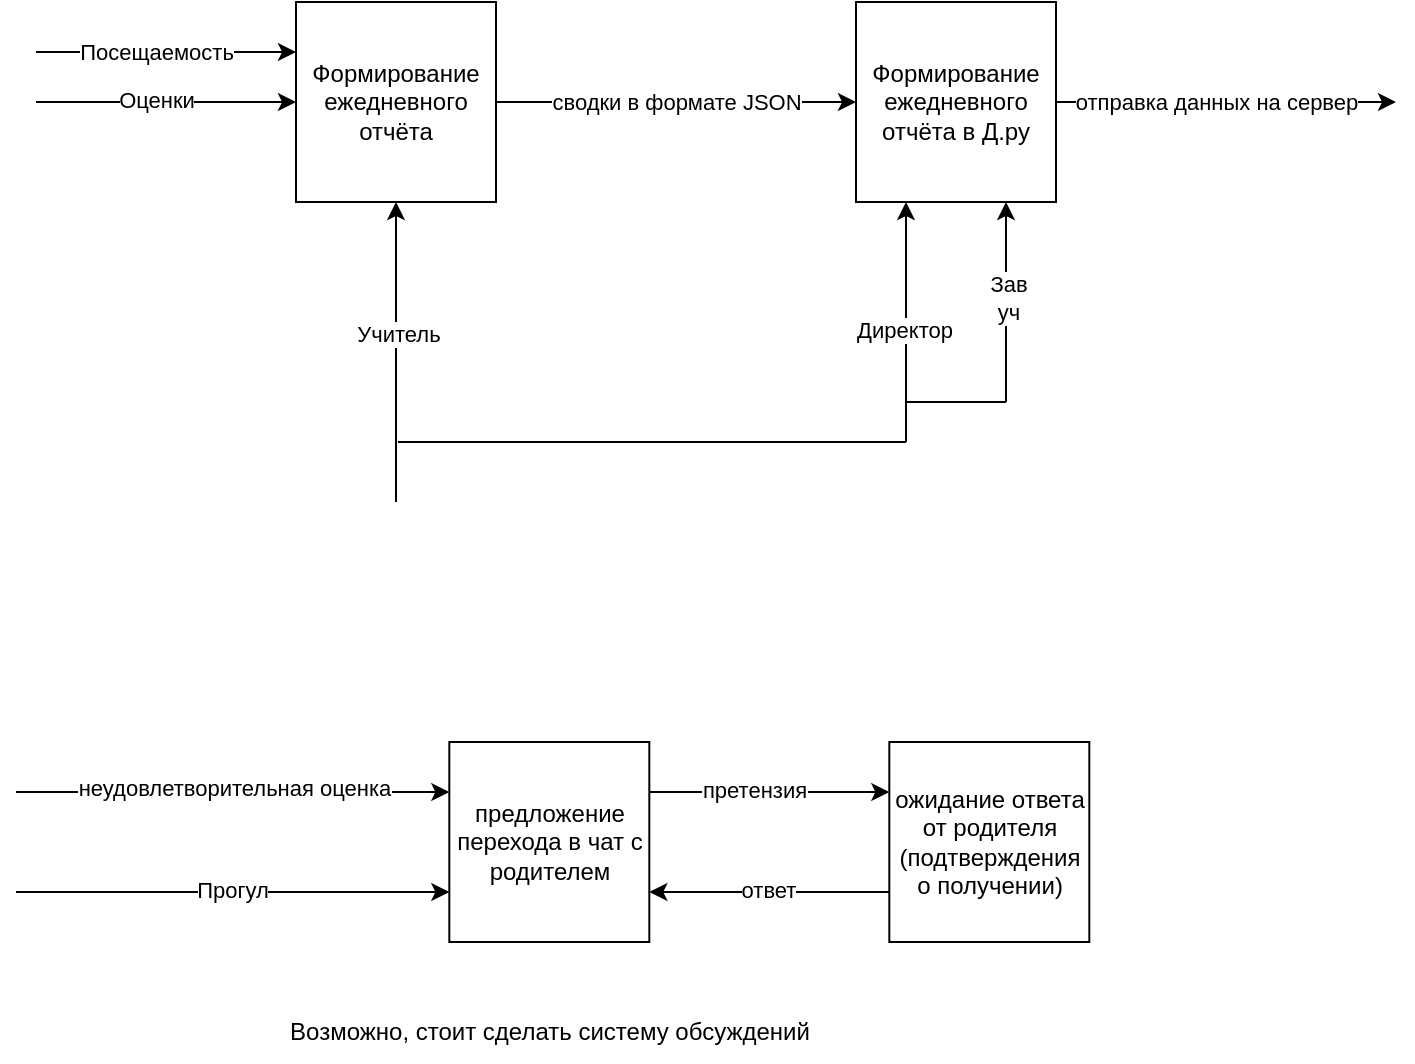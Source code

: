 <mxfile version="26.2.13">
  <diagram name="Page-1" id="b520641d-4fe3-3701-9064-5fc419738815">
    <mxGraphModel dx="572" dy="417" grid="1" gridSize="10" guides="1" tooltips="1" connect="1" arrows="1" fold="1" page="1" pageScale="1" pageWidth="1100" pageHeight="850" background="none" math="0" shadow="0">
      <root>
        <mxCell id="0" />
        <mxCell id="1" parent="0" />
        <mxCell id="a_KQKZES5FVJ7V8btjNu-5" value="Формирование ежедневного отчёта" style="whiteSpace=wrap;html=1;aspect=fixed;" vertex="1" parent="1">
          <mxGeometry x="170" y="30" width="100" height="100" as="geometry" />
        </mxCell>
        <mxCell id="a_KQKZES5FVJ7V8btjNu-7" value="Формирование ежедневного отчёта в Д.ру" style="whiteSpace=wrap;html=1;aspect=fixed;" vertex="1" parent="1">
          <mxGeometry x="450" y="30" width="100" height="100" as="geometry" />
        </mxCell>
        <mxCell id="a_KQKZES5FVJ7V8btjNu-8" value="" style="endArrow=classic;html=1;rounded=0;entryX=0;entryY=0.25;entryDx=0;entryDy=0;" edge="1" parent="1" target="a_KQKZES5FVJ7V8btjNu-5">
          <mxGeometry width="50" height="50" relative="1" as="geometry">
            <mxPoint x="40" y="55" as="sourcePoint" />
            <mxPoint x="360" y="190" as="targetPoint" />
          </mxGeometry>
        </mxCell>
        <mxCell id="a_KQKZES5FVJ7V8btjNu-9" value="Посещаемость" style="edgeLabel;html=1;align=center;verticalAlign=middle;resizable=0;points=[];" vertex="1" connectable="0" parent="a_KQKZES5FVJ7V8btjNu-8">
          <mxGeometry x="-0.226" relative="1" as="geometry">
            <mxPoint x="9" as="offset" />
          </mxGeometry>
        </mxCell>
        <mxCell id="a_KQKZES5FVJ7V8btjNu-10" value="" style="endArrow=classic;html=1;rounded=0;entryX=0;entryY=0.5;entryDx=0;entryDy=0;" edge="1" parent="1" target="a_KQKZES5FVJ7V8btjNu-5">
          <mxGeometry width="50" height="50" relative="1" as="geometry">
            <mxPoint x="40" y="80" as="sourcePoint" />
            <mxPoint x="360" y="190" as="targetPoint" />
          </mxGeometry>
        </mxCell>
        <mxCell id="a_KQKZES5FVJ7V8btjNu-11" value="Оценки" style="edgeLabel;html=1;align=center;verticalAlign=middle;resizable=0;points=[];" vertex="1" connectable="0" parent="a_KQKZES5FVJ7V8btjNu-10">
          <mxGeometry x="-0.277" y="1" relative="1" as="geometry">
            <mxPoint x="13" as="offset" />
          </mxGeometry>
        </mxCell>
        <mxCell id="a_KQKZES5FVJ7V8btjNu-12" value="" style="endArrow=classic;html=1;rounded=0;entryX=0;entryY=0.5;entryDx=0;entryDy=0;exitX=1;exitY=0.5;exitDx=0;exitDy=0;" edge="1" parent="1" source="a_KQKZES5FVJ7V8btjNu-5" target="a_KQKZES5FVJ7V8btjNu-7">
          <mxGeometry width="50" height="50" relative="1" as="geometry">
            <mxPoint x="310" y="240" as="sourcePoint" />
            <mxPoint x="360" y="190" as="targetPoint" />
          </mxGeometry>
        </mxCell>
        <mxCell id="a_KQKZES5FVJ7V8btjNu-13" value="сводки в формате JSON" style="edgeLabel;html=1;align=center;verticalAlign=middle;resizable=0;points=[];" vertex="1" connectable="0" parent="a_KQKZES5FVJ7V8btjNu-12">
          <mxGeometry x="-0.231" relative="1" as="geometry">
            <mxPoint x="21" as="offset" />
          </mxGeometry>
        </mxCell>
        <mxCell id="a_KQKZES5FVJ7V8btjNu-14" value="" style="endArrow=classic;html=1;rounded=0;entryX=0.5;entryY=1;entryDx=0;entryDy=0;" edge="1" parent="1" target="a_KQKZES5FVJ7V8btjNu-5">
          <mxGeometry width="50" height="50" relative="1" as="geometry">
            <mxPoint x="220" y="280" as="sourcePoint" />
            <mxPoint x="370" y="170" as="targetPoint" />
          </mxGeometry>
        </mxCell>
        <mxCell id="a_KQKZES5FVJ7V8btjNu-15" value="Учитель" style="edgeLabel;html=1;align=center;verticalAlign=middle;resizable=0;points=[];" vertex="1" connectable="0" parent="a_KQKZES5FVJ7V8btjNu-14">
          <mxGeometry x="0.13" y="-1" relative="1" as="geometry">
            <mxPoint as="offset" />
          </mxGeometry>
        </mxCell>
        <mxCell id="a_KQKZES5FVJ7V8btjNu-16" value="" style="endArrow=classic;html=1;rounded=0;entryX=0.25;entryY=1;entryDx=0;entryDy=0;" edge="1" parent="1" target="a_KQKZES5FVJ7V8btjNu-7">
          <mxGeometry width="50" height="50" relative="1" as="geometry">
            <mxPoint x="475" y="250" as="sourcePoint" />
            <mxPoint x="370" y="170" as="targetPoint" />
          </mxGeometry>
        </mxCell>
        <mxCell id="a_KQKZES5FVJ7V8btjNu-19" value="Директор" style="edgeLabel;html=1;align=center;verticalAlign=middle;resizable=0;points=[];" vertex="1" connectable="0" parent="a_KQKZES5FVJ7V8btjNu-16">
          <mxGeometry x="-0.062" y="1" relative="1" as="geometry">
            <mxPoint as="offset" />
          </mxGeometry>
        </mxCell>
        <mxCell id="a_KQKZES5FVJ7V8btjNu-17" value="" style="endArrow=none;html=1;rounded=0;" edge="1" parent="1">
          <mxGeometry width="50" height="50" relative="1" as="geometry">
            <mxPoint x="475" y="250" as="sourcePoint" />
            <mxPoint x="221" y="250" as="targetPoint" />
            <Array as="points">
              <mxPoint x="350" y="250" />
            </Array>
          </mxGeometry>
        </mxCell>
        <mxCell id="a_KQKZES5FVJ7V8btjNu-20" value="" style="endArrow=none;html=1;rounded=0;" edge="1" parent="1">
          <mxGeometry width="50" height="50" relative="1" as="geometry">
            <mxPoint x="475" y="230" as="sourcePoint" />
            <mxPoint x="525" y="230" as="targetPoint" />
            <Array as="points">
              <mxPoint x="495" y="230" />
            </Array>
          </mxGeometry>
        </mxCell>
        <mxCell id="a_KQKZES5FVJ7V8btjNu-21" value="" style="endArrow=classic;html=1;rounded=0;entryX=0.75;entryY=1;entryDx=0;entryDy=0;" edge="1" parent="1" target="a_KQKZES5FVJ7V8btjNu-7">
          <mxGeometry width="50" height="50" relative="1" as="geometry">
            <mxPoint x="525" y="230" as="sourcePoint" />
            <mxPoint x="370" y="170" as="targetPoint" />
          </mxGeometry>
        </mxCell>
        <mxCell id="a_KQKZES5FVJ7V8btjNu-22" value="&lt;div&gt;Зав&lt;/div&gt;&lt;div&gt;уч&lt;/div&gt;" style="edgeLabel;html=1;align=center;verticalAlign=middle;resizable=0;points=[];" vertex="1" connectable="0" parent="a_KQKZES5FVJ7V8btjNu-21">
          <mxGeometry x="0.043" y="-1" relative="1" as="geometry">
            <mxPoint as="offset" />
          </mxGeometry>
        </mxCell>
        <mxCell id="a_KQKZES5FVJ7V8btjNu-23" value="" style="endArrow=classic;html=1;rounded=0;exitX=1;exitY=0.5;exitDx=0;exitDy=0;" edge="1" parent="1" source="a_KQKZES5FVJ7V8btjNu-7">
          <mxGeometry width="50" height="50" relative="1" as="geometry">
            <mxPoint x="320" y="220" as="sourcePoint" />
            <mxPoint x="720" y="80" as="targetPoint" />
          </mxGeometry>
        </mxCell>
        <mxCell id="a_KQKZES5FVJ7V8btjNu-24" value="отправка данных на сервер" style="edgeLabel;html=1;align=center;verticalAlign=middle;resizable=0;points=[];" vertex="1" connectable="0" parent="a_KQKZES5FVJ7V8btjNu-23">
          <mxGeometry x="0.082" y="-2" relative="1" as="geometry">
            <mxPoint x="-12" y="-2" as="offset" />
          </mxGeometry>
        </mxCell>
        <mxCell id="a_KQKZES5FVJ7V8btjNu-25" value="предложение перехода в чат с родителем" style="whiteSpace=wrap;html=1;aspect=fixed;" vertex="1" parent="1">
          <mxGeometry x="246.66" y="400" width="100" height="100" as="geometry" />
        </mxCell>
        <mxCell id="a_KQKZES5FVJ7V8btjNu-26" value="" style="endArrow=classic;html=1;rounded=0;entryX=0;entryY=0.25;entryDx=0;entryDy=0;" edge="1" parent="1" target="a_KQKZES5FVJ7V8btjNu-25">
          <mxGeometry width="50" height="50" relative="1" as="geometry">
            <mxPoint x="30" y="425" as="sourcePoint" />
            <mxPoint x="310" y="480" as="targetPoint" />
          </mxGeometry>
        </mxCell>
        <mxCell id="a_KQKZES5FVJ7V8btjNu-27" value="неудовлетворительная оценка" style="edgeLabel;html=1;align=center;verticalAlign=middle;resizable=0;points=[];" vertex="1" connectable="0" parent="a_KQKZES5FVJ7V8btjNu-26">
          <mxGeometry x="-0.465" y="-1" relative="1" as="geometry">
            <mxPoint x="51" y="-3" as="offset" />
          </mxGeometry>
        </mxCell>
        <mxCell id="a_KQKZES5FVJ7V8btjNu-28" value="" style="endArrow=classic;html=1;rounded=0;entryX=0;entryY=0.75;entryDx=0;entryDy=0;" edge="1" parent="1" target="a_KQKZES5FVJ7V8btjNu-25">
          <mxGeometry width="50" height="50" relative="1" as="geometry">
            <mxPoint x="30" y="475" as="sourcePoint" />
            <mxPoint x="210" y="470" as="targetPoint" />
          </mxGeometry>
        </mxCell>
        <mxCell id="a_KQKZES5FVJ7V8btjNu-29" value="Прогул" style="edgeLabel;html=1;align=center;verticalAlign=middle;resizable=0;points=[];" vertex="1" connectable="0" parent="a_KQKZES5FVJ7V8btjNu-28">
          <mxGeometry x="-0.167" y="-2" relative="1" as="geometry">
            <mxPoint x="18" y="-3" as="offset" />
          </mxGeometry>
        </mxCell>
        <mxCell id="a_KQKZES5FVJ7V8btjNu-30" value="" style="endArrow=classic;html=1;rounded=0;exitX=1;exitY=0.25;exitDx=0;exitDy=0;" edge="1" parent="1" source="a_KQKZES5FVJ7V8btjNu-25">
          <mxGeometry width="50" height="50" relative="1" as="geometry">
            <mxPoint x="356.66" y="430" as="sourcePoint" />
            <mxPoint x="466.66" y="425" as="targetPoint" />
          </mxGeometry>
        </mxCell>
        <mxCell id="a_KQKZES5FVJ7V8btjNu-31" value="претензия" style="edgeLabel;html=1;align=center;verticalAlign=middle;resizable=0;points=[];" vertex="1" connectable="0" parent="a_KQKZES5FVJ7V8btjNu-30">
          <mxGeometry x="-0.129" y="1" relative="1" as="geometry">
            <mxPoint as="offset" />
          </mxGeometry>
        </mxCell>
        <mxCell id="a_KQKZES5FVJ7V8btjNu-33" value="" style="endArrow=classic;html=1;rounded=0;entryX=1;entryY=0.75;entryDx=0;entryDy=0;" edge="1" parent="1" target="a_KQKZES5FVJ7V8btjNu-25">
          <mxGeometry width="50" height="50" relative="1" as="geometry">
            <mxPoint x="466.66" y="475" as="sourcePoint" />
            <mxPoint x="496.66" y="410" as="targetPoint" />
          </mxGeometry>
        </mxCell>
        <mxCell id="a_KQKZES5FVJ7V8btjNu-36" value="ответ" style="edgeLabel;html=1;align=center;verticalAlign=middle;resizable=0;points=[];" vertex="1" connectable="0" parent="a_KQKZES5FVJ7V8btjNu-33">
          <mxGeometry x="0.233" y="2" relative="1" as="geometry">
            <mxPoint x="13" y="-3" as="offset" />
          </mxGeometry>
        </mxCell>
        <mxCell id="a_KQKZES5FVJ7V8btjNu-34" value="ожидание ответа от родителя (подтверждения о получении)" style="whiteSpace=wrap;html=1;aspect=fixed;" vertex="1" parent="1">
          <mxGeometry x="466.66" y="400" width="100" height="100" as="geometry" />
        </mxCell>
        <mxCell id="a_KQKZES5FVJ7V8btjNu-38" value="Возможно, стоит сделать систему обсуждений" style="text;html=1;align=center;verticalAlign=middle;whiteSpace=wrap;rounded=0;" vertex="1" parent="1">
          <mxGeometry x="161.66" y="530" width="270" height="30" as="geometry" />
        </mxCell>
      </root>
    </mxGraphModel>
  </diagram>
</mxfile>
